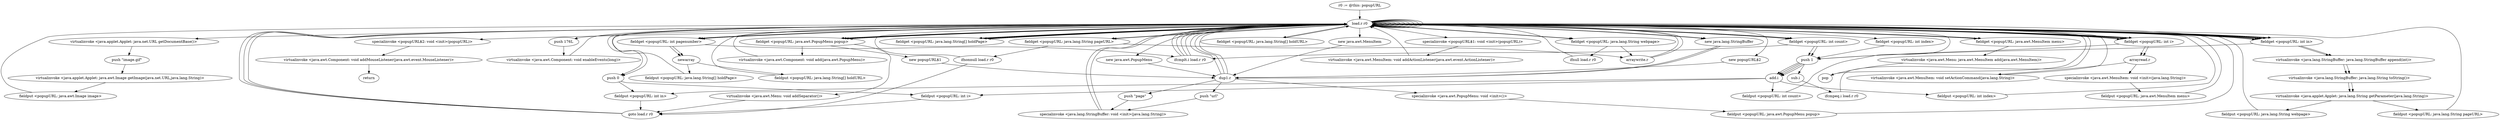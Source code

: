 digraph "" {
    "r0 := @this: popupURL"
    "load.r r0"
    "r0 := @this: popupURL"->"load.r r0";
    "load.r r0"->"load.r r0";
    "load.r r0"->"load.r r0";
    "virtualinvoke <java.applet.Applet: java.net.URL getDocumentBase()>"
    "load.r r0"->"virtualinvoke <java.applet.Applet: java.net.URL getDocumentBase()>";
    "push \"image.gif\""
    "virtualinvoke <java.applet.Applet: java.net.URL getDocumentBase()>"->"push \"image.gif\"";
    "virtualinvoke <java.applet.Applet: java.awt.Image getImage(java.net.URL,java.lang.String)>"
    "push \"image.gif\""->"virtualinvoke <java.applet.Applet: java.awt.Image getImage(java.net.URL,java.lang.String)>";
    "fieldput <popupURL: java.awt.Image image>"
    "virtualinvoke <java.applet.Applet: java.awt.Image getImage(java.net.URL,java.lang.String)>"->"fieldput <popupURL: java.awt.Image image>";
    "fieldput <popupURL: java.awt.Image image>"->"load.r r0";
    "push 176L"
    "load.r r0"->"push 176L";
    "virtualinvoke <java.awt.Component: void enableEvents(long)>"
    "push 176L"->"virtualinvoke <java.awt.Component: void enableEvents(long)>";
    "virtualinvoke <java.awt.Component: void enableEvents(long)>"->"load.r r0";
    "load.r r0"->"load.r r0";
    "fieldget <popupURL: int pagenumber>"
    "load.r r0"->"fieldget <popupURL: int pagenumber>";
    "newarray"
    "fieldget <popupURL: int pagenumber>"->"newarray";
    "fieldput <popupURL: java.lang.String[] holdPage>"
    "newarray"->"fieldput <popupURL: java.lang.String[] holdPage>";
    "fieldput <popupURL: java.lang.String[] holdPage>"->"load.r r0";
    "load.r r0"->"load.r r0";
    "load.r r0"->"fieldget <popupURL: int pagenumber>";
    "fieldget <popupURL: int pagenumber>"->"newarray";
    "fieldput <popupURL: java.lang.String[] holdURL>"
    "newarray"->"fieldput <popupURL: java.lang.String[] holdURL>";
    "fieldput <popupURL: java.lang.String[] holdURL>"->"load.r r0";
    "new java.awt.PopupMenu"
    "load.r r0"->"new java.awt.PopupMenu";
    "dup1.r"
    "new java.awt.PopupMenu"->"dup1.r";
    "specialinvoke <java.awt.PopupMenu: void <init>()>"
    "dup1.r"->"specialinvoke <java.awt.PopupMenu: void <init>()>";
    "fieldput <popupURL: java.awt.PopupMenu popup>"
    "specialinvoke <java.awt.PopupMenu: void <init>()>"->"fieldput <popupURL: java.awt.PopupMenu popup>";
    "fieldput <popupURL: java.awt.PopupMenu popup>"->"load.r r0";
    "push 0"
    "load.r r0"->"push 0";
    "fieldput <popupURL: int in>"
    "push 0"->"fieldput <popupURL: int in>";
    "goto load.r r0"
    "fieldput <popupURL: int in>"->"goto load.r r0";
    "goto load.r r0"->"load.r r0";
    "fieldget <popupURL: int in>"
    "load.r r0"->"fieldget <popupURL: int in>";
    "fieldget <popupURL: int in>"->"load.r r0";
    "load.r r0"->"fieldget <popupURL: int pagenumber>";
    "ifcmplt.i load.r r0"
    "fieldget <popupURL: int pagenumber>"->"ifcmplt.i load.r r0";
    "ifcmplt.i load.r r0"->"load.r r0";
    "load.r r0"->"push 0";
    "fieldput <popupURL: int i>"
    "push 0"->"fieldput <popupURL: int i>";
    "fieldput <popupURL: int i>"->"goto load.r r0";
    "goto load.r r0"->"load.r r0";
    "fieldget <popupURL: int i>"
    "load.r r0"->"fieldget <popupURL: int i>";
    "fieldget <popupURL: int i>"->"load.r r0";
    "fieldget <popupURL: int count>"
    "load.r r0"->"fieldget <popupURL: int count>";
    "fieldget <popupURL: int count>"->"ifcmplt.i load.r r0";
    "ifcmplt.i load.r r0"->"load.r r0";
    "load.r r0"->"load.r r0";
    "fieldget <popupURL: java.awt.PopupMenu popup>"
    "load.r r0"->"fieldget <popupURL: java.awt.PopupMenu popup>";
    "virtualinvoke <java.awt.Component: void add(java.awt.PopupMenu)>"
    "fieldget <popupURL: java.awt.PopupMenu popup>"->"virtualinvoke <java.awt.Component: void add(java.awt.PopupMenu)>";
    "virtualinvoke <java.awt.Component: void add(java.awt.PopupMenu)>"->"load.r r0";
    "load.r r0"->"fieldget <popupURL: java.awt.PopupMenu popup>";
    "new popupURL$1"
    "fieldget <popupURL: java.awt.PopupMenu popup>"->"new popupURL$1";
    "new popupURL$1"->"dup1.r";
    "dup1.r"->"load.r r0";
    "specialinvoke <popupURL$1: void <init>(popupURL)>"
    "load.r r0"->"specialinvoke <popupURL$1: void <init>(popupURL)>";
    "virtualinvoke <java.awt.MenuItem: void addActionListener(java.awt.event.ActionListener)>"
    "specialinvoke <popupURL$1: void <init>(popupURL)>"->"virtualinvoke <java.awt.MenuItem: void addActionListener(java.awt.event.ActionListener)>";
    "virtualinvoke <java.awt.MenuItem: void addActionListener(java.awt.event.ActionListener)>"->"load.r r0";
    "new popupURL$2"
    "load.r r0"->"new popupURL$2";
    "new popupURL$2"->"dup1.r";
    "dup1.r"->"load.r r0";
    "specialinvoke <popupURL$2: void <init>(popupURL)>"
    "load.r r0"->"specialinvoke <popupURL$2: void <init>(popupURL)>";
    "virtualinvoke <java.awt.Component: void addMouseListener(java.awt.event.MouseListener)>"
    "specialinvoke <popupURL$2: void <init>(popupURL)>"->"virtualinvoke <java.awt.Component: void addMouseListener(java.awt.event.MouseListener)>";
    "return"
    "virtualinvoke <java.awt.Component: void addMouseListener(java.awt.event.MouseListener)>"->"return";
    "ifcmplt.i load.r r0"->"load.r r0";
    "new java.awt.MenuItem"
    "load.r r0"->"new java.awt.MenuItem";
    "new java.awt.MenuItem"->"dup1.r";
    "dup1.r"->"load.r r0";
    "fieldget <popupURL: java.lang.String[] holdPage>"
    "load.r r0"->"fieldget <popupURL: java.lang.String[] holdPage>";
    "fieldget <popupURL: java.lang.String[] holdPage>"->"load.r r0";
    "load.r r0"->"fieldget <popupURL: int i>";
    "arrayread.r"
    "fieldget <popupURL: int i>"->"arrayread.r";
    "specialinvoke <java.awt.MenuItem: void <init>(java.lang.String)>"
    "arrayread.r"->"specialinvoke <java.awt.MenuItem: void <init>(java.lang.String)>";
    "fieldput <popupURL: java.awt.MenuItem menu>"
    "specialinvoke <java.awt.MenuItem: void <init>(java.lang.String)>"->"fieldput <popupURL: java.awt.MenuItem menu>";
    "fieldput <popupURL: java.awt.MenuItem menu>"->"load.r r0";
    "fieldget <popupURL: java.awt.MenuItem menu>"
    "load.r r0"->"fieldget <popupURL: java.awt.MenuItem menu>";
    "fieldget <popupURL: java.awt.MenuItem menu>"->"load.r r0";
    "load.r r0"->"fieldget <popupURL: java.lang.String[] holdPage>";
    "fieldget <popupURL: java.lang.String[] holdPage>"->"load.r r0";
    "load.r r0"->"fieldget <popupURL: int i>";
    "fieldget <popupURL: int i>"->"arrayread.r";
    "virtualinvoke <java.awt.MenuItem: void setActionCommand(java.lang.String)>"
    "arrayread.r"->"virtualinvoke <java.awt.MenuItem: void setActionCommand(java.lang.String)>";
    "virtualinvoke <java.awt.MenuItem: void setActionCommand(java.lang.String)>"->"load.r r0";
    "load.r r0"->"fieldget <popupURL: java.awt.PopupMenu popup>";
    "fieldget <popupURL: java.awt.PopupMenu popup>"->"load.r r0";
    "load.r r0"->"fieldget <popupURL: java.awt.MenuItem menu>";
    "virtualinvoke <java.awt.Menu: java.awt.MenuItem add(java.awt.MenuItem)>"
    "fieldget <popupURL: java.awt.MenuItem menu>"->"virtualinvoke <java.awt.Menu: java.awt.MenuItem add(java.awt.MenuItem)>";
    "pop"
    "virtualinvoke <java.awt.Menu: java.awt.MenuItem add(java.awt.MenuItem)>"->"pop";
    "pop"->"load.r r0";
    "load.r r0"->"fieldget <popupURL: int i>";
    "fieldget <popupURL: int i>"->"load.r r0";
    "load.r r0"->"fieldget <popupURL: int count>";
    "push 1"
    "fieldget <popupURL: int count>"->"push 1";
    "sub.i"
    "push 1"->"sub.i";
    "ifcmpeq.i load.r r0"
    "sub.i"->"ifcmpeq.i load.r r0";
    "ifcmpeq.i load.r r0"->"load.r r0";
    "load.r r0"->"fieldget <popupURL: java.awt.PopupMenu popup>";
    "virtualinvoke <java.awt.Menu: void addSeparator()>"
    "fieldget <popupURL: java.awt.PopupMenu popup>"->"virtualinvoke <java.awt.Menu: void addSeparator()>";
    "virtualinvoke <java.awt.Menu: void addSeparator()>"->"goto load.r r0";
    "goto load.r r0"->"load.r r0";
    "load.r r0"->"load.r r0";
    "load.r r0"->"fieldget <popupURL: int i>";
    "fieldget <popupURL: int i>"->"push 1";
    "add.i"
    "push 1"->"add.i";
    "add.i"->"fieldput <popupURL: int i>";
    "ifcmplt.i load.r r0"->"load.r r0";
    "load.r r0"->"load.r r0";
    "new java.lang.StringBuffer"
    "load.r r0"->"new java.lang.StringBuffer";
    "new java.lang.StringBuffer"->"dup1.r";
    "push \"page\""
    "dup1.r"->"push \"page\"";
    "specialinvoke <java.lang.StringBuffer: void <init>(java.lang.String)>"
    "push \"page\""->"specialinvoke <java.lang.StringBuffer: void <init>(java.lang.String)>";
    "specialinvoke <java.lang.StringBuffer: void <init>(java.lang.String)>"->"load.r r0";
    "load.r r0"->"fieldget <popupURL: int in>";
    "virtualinvoke <java.lang.StringBuffer: java.lang.StringBuffer append(int)>"
    "fieldget <popupURL: int in>"->"virtualinvoke <java.lang.StringBuffer: java.lang.StringBuffer append(int)>";
    "virtualinvoke <java.lang.StringBuffer: java.lang.String toString()>"
    "virtualinvoke <java.lang.StringBuffer: java.lang.StringBuffer append(int)>"->"virtualinvoke <java.lang.StringBuffer: java.lang.String toString()>";
    "virtualinvoke <java.applet.Applet: java.lang.String getParameter(java.lang.String)>"
    "virtualinvoke <java.lang.StringBuffer: java.lang.String toString()>"->"virtualinvoke <java.applet.Applet: java.lang.String getParameter(java.lang.String)>";
    "fieldput <popupURL: java.lang.String webpage>"
    "virtualinvoke <java.applet.Applet: java.lang.String getParameter(java.lang.String)>"->"fieldput <popupURL: java.lang.String webpage>";
    "fieldput <popupURL: java.lang.String webpage>"->"load.r r0";
    "load.r r0"->"load.r r0";
    "load.r r0"->"new java.lang.StringBuffer";
    "new java.lang.StringBuffer"->"dup1.r";
    "push \"url\""
    "dup1.r"->"push \"url\"";
    "push \"url\""->"specialinvoke <java.lang.StringBuffer: void <init>(java.lang.String)>";
    "specialinvoke <java.lang.StringBuffer: void <init>(java.lang.String)>"->"load.r r0";
    "load.r r0"->"fieldget <popupURL: int in>";
    "fieldget <popupURL: int in>"->"virtualinvoke <java.lang.StringBuffer: java.lang.StringBuffer append(int)>";
    "virtualinvoke <java.lang.StringBuffer: java.lang.StringBuffer append(int)>"->"virtualinvoke <java.lang.StringBuffer: java.lang.String toString()>";
    "virtualinvoke <java.lang.StringBuffer: java.lang.String toString()>"->"virtualinvoke <java.applet.Applet: java.lang.String getParameter(java.lang.String)>";
    "fieldput <popupURL: java.lang.String pageURL>"
    "virtualinvoke <java.applet.Applet: java.lang.String getParameter(java.lang.String)>"->"fieldput <popupURL: java.lang.String pageURL>";
    "fieldput <popupURL: java.lang.String pageURL>"->"load.r r0";
    "fieldget <popupURL: java.lang.String webpage>"
    "load.r r0"->"fieldget <popupURL: java.lang.String webpage>";
    "ifnull load.r r0"
    "fieldget <popupURL: java.lang.String webpage>"->"ifnull load.r r0";
    "ifnull load.r r0"->"load.r r0";
    "fieldget <popupURL: java.lang.String pageURL>"
    "load.r r0"->"fieldget <popupURL: java.lang.String pageURL>";
    "ifnonnull load.r r0"
    "fieldget <popupURL: java.lang.String pageURL>"->"ifnonnull load.r r0";
    "ifnonnull load.r r0"->"goto load.r r0";
    "ifnonnull load.r r0"->"load.r r0";
    "load.r r0"->"load.r r0";
    "load.r r0"->"fieldget <popupURL: int count>";
    "fieldget <popupURL: int count>"->"push 1";
    "push 1"->"add.i";
    "fieldput <popupURL: int count>"
    "add.i"->"fieldput <popupURL: int count>";
    "fieldput <popupURL: int count>"->"load.r r0";
    "load.r r0"->"load.r r0";
    "fieldget <popupURL: int index>"
    "load.r r0"->"fieldget <popupURL: int index>";
    "fieldget <popupURL: int index>"->"push 1";
    "push 1"->"add.i";
    "fieldput <popupURL: int index>"
    "add.i"->"fieldput <popupURL: int index>";
    "fieldput <popupURL: int index>"->"load.r r0";
    "load.r r0"->"fieldget <popupURL: java.lang.String[] holdPage>";
    "fieldget <popupURL: java.lang.String[] holdPage>"->"load.r r0";
    "load.r r0"->"fieldget <popupURL: int in>";
    "fieldget <popupURL: int in>"->"load.r r0";
    "load.r r0"->"fieldget <popupURL: java.lang.String webpage>";
    "arraywrite.r"
    "fieldget <popupURL: java.lang.String webpage>"->"arraywrite.r";
    "arraywrite.r"->"load.r r0";
    "fieldget <popupURL: java.lang.String[] holdURL>"
    "load.r r0"->"fieldget <popupURL: java.lang.String[] holdURL>";
    "fieldget <popupURL: java.lang.String[] holdURL>"->"load.r r0";
    "load.r r0"->"fieldget <popupURL: int in>";
    "fieldget <popupURL: int in>"->"load.r r0";
    "load.r r0"->"fieldget <popupURL: java.lang.String pageURL>";
    "fieldget <popupURL: java.lang.String pageURL>"->"arraywrite.r";
    "arraywrite.r"->"load.r r0";
    "load.r r0"->"load.r r0";
    "load.r r0"->"fieldget <popupURL: int in>";
    "fieldget <popupURL: int in>"->"push 1";
    "push 1"->"add.i";
    "add.i"->"fieldput <popupURL: int in>";
}
